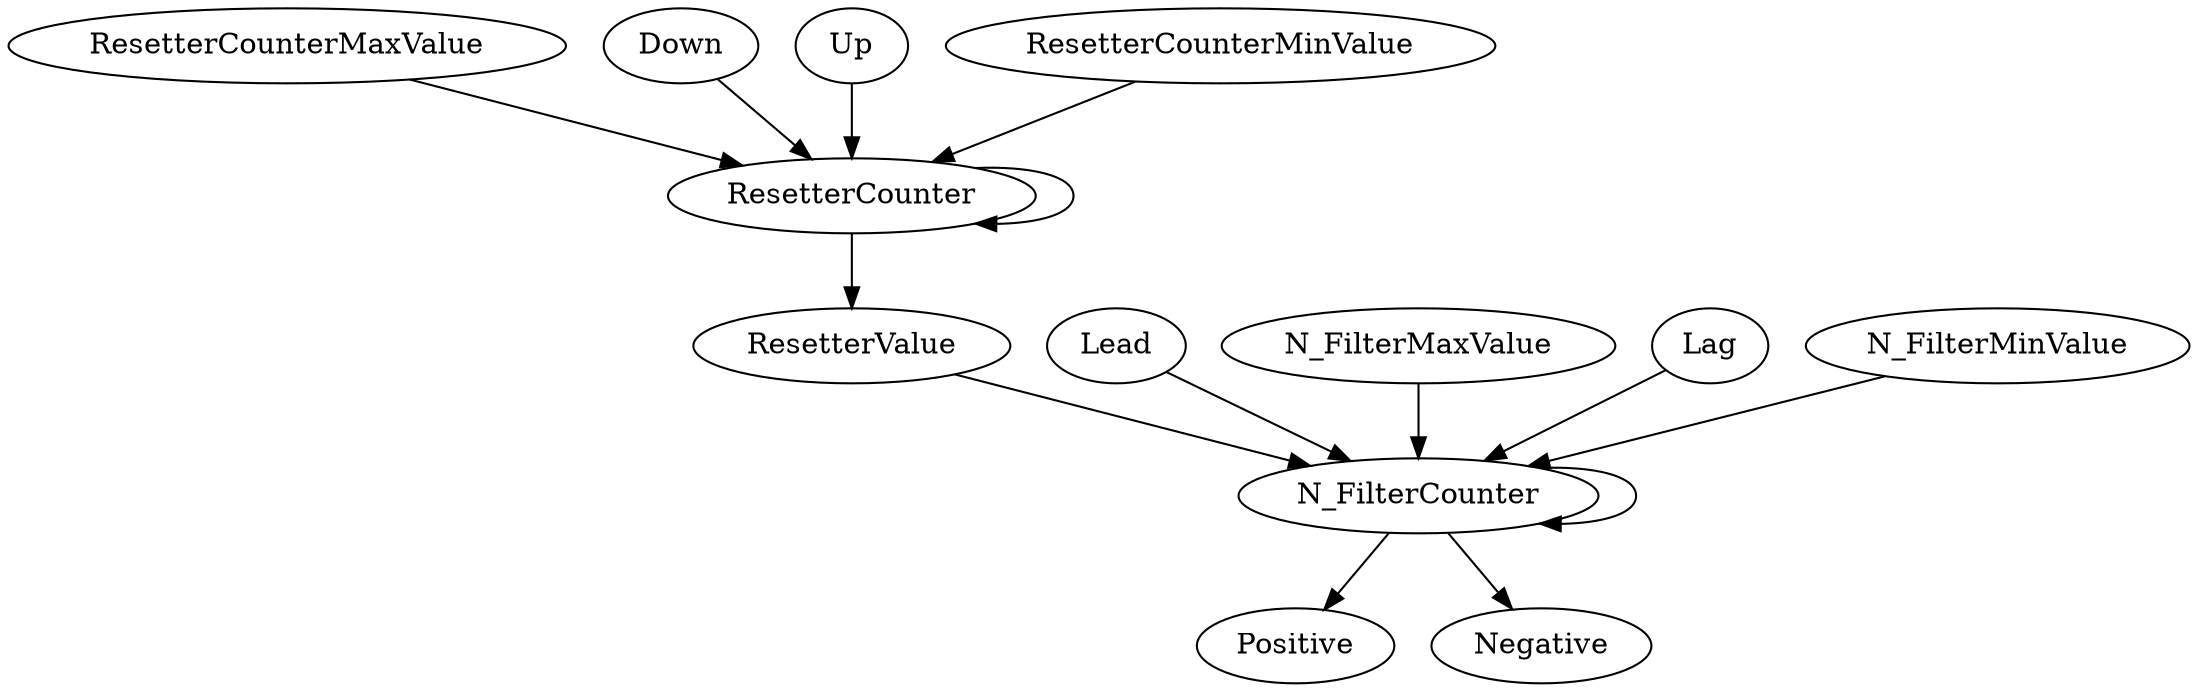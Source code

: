 digraph "" {
	ResetterCounterMaxValue -> ResetterCounter	 [weight=3.0];
	Down -> ResetterCounter	 [weight=1.0];
	Lead -> N_FilterCounter	 [weight=1.0];
	N_FilterMaxValue -> N_FilterCounter	 [weight=3.0];
	Lag -> N_FilterCounter	 [weight=1.0];
	ResetterValue -> N_FilterCounter	 [weight=1.0];
	Up -> ResetterCounter	 [weight=2.0];
	N_FilterMinValue -> N_FilterCounter	 [weight=3.0];
	ResetterCounter -> ResetterValue	 [weight=8.0];
	ResetterCounter -> ResetterCounter	 [weight=8.0];
	N_FilterCounter -> Positive	 [weight=1.0];
	N_FilterCounter -> Negative	 [weight=1.0];
	N_FilterCounter -> N_FilterCounter	 [weight=8.0];
	ResetterCounterMinValue -> ResetterCounter	 [weight=3.0];
}
